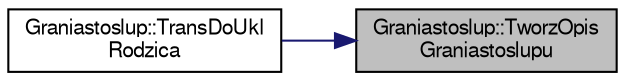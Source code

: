 digraph "Graniastoslup::TworzOpisGraniastoslupu"
{
 // LATEX_PDF_SIZE
  edge [fontname="FreeSans",fontsize="10",labelfontname="FreeSans",labelfontsize="10"];
  node [fontname="FreeSans",fontsize="10",shape=record];
  rankdir="RL";
  Node1 [label="Graniastoslup::TworzOpis\lGraniastoslupu",height=0.2,width=0.4,color="black", fillcolor="grey75", style="filled", fontcolor="black",tooltip="Metoda tworzaca opis prostopadloscianu."];
  Node1 -> Node2 [dir="back",color="midnightblue",fontsize="10",style="solid",fontname="FreeSans"];
  Node2 [label="Graniastoslup::TransDoUkl\lRodzica",height=0.2,width=0.4,color="black", fillcolor="white", style="filled",URL="$a00142.html#a80691e151f45065f7cd520bea08406a5",tooltip="Metoda przesuwajaca Prostopadloscian wzgledem Drona."];
}
